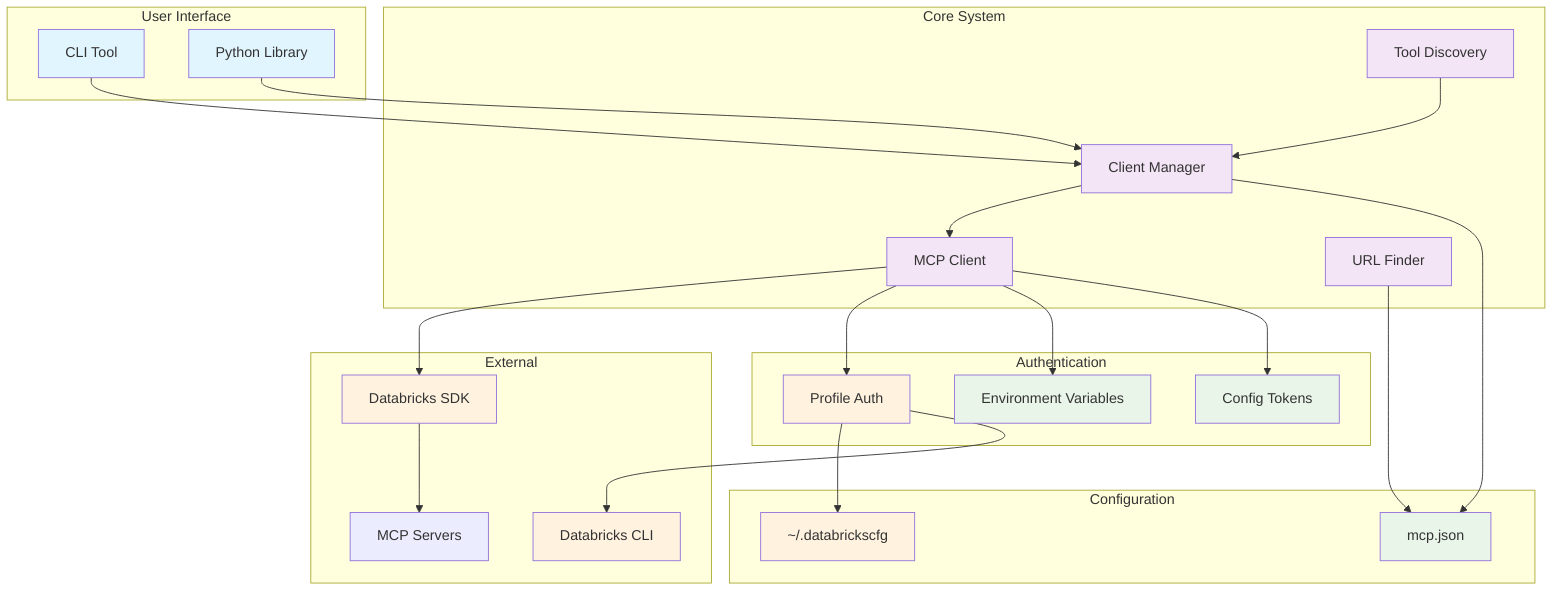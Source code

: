 graph TB
    subgraph "User Interface"
        CLI[CLI Tool]
        LIB[Python Library]
    end
    
    subgraph "Core System"
        MGR[Client Manager]
        CLIENT[MCP Client]
        DISCOVER[Tool Discovery]
        URL_FINDER[URL Finder]
    end
    
    subgraph "Authentication"
        PROFILE[Profile Auth]
        ENV[Environment Variables]
        CONFIG_TOKENS[Config Tokens]
    end
    
    subgraph "Configuration"
        CONFIG[mcp.json]
        PROFILE_CONFIG[~/.databrickscfg]
    end
    
    subgraph "External"
        SDK[Databricks SDK]
        MCP[MCP Servers]
        CLI_AUTH[Databricks CLI]
    end
    
    CLI --> MGR
    LIB --> MGR
    MGR --> CLIENT
    DISCOVER --> MGR
    URL_FINDER --> CONFIG
    CLIENT --> SDK
    SDK --> MCP
    MGR --> CONFIG
    CLIENT --> PROFILE
    CLIENT --> ENV
    CLIENT --> CONFIG_TOKENS
    PROFILE --> PROFILE_CONFIG
    PROFILE --> CLI_AUTH
    
    style CLI fill:#e1f5fe
    style LIB fill:#e1f5fe
    style MGR fill:#f3e5f5
    style CLIENT fill:#f3e5f5
    style DISCOVER fill:#f3e5f5
    style URL_FINDER fill:#f3e5f5
    style CONFIG fill:#e8f5e8
    style PROFILE fill:#fff3e0
    style ENV fill:#e8f5e8
    style CONFIG_TOKENS fill:#e8f5e8
    style PROFILE_CONFIG fill:#fff3e0
    style SDK fill:#fff3e0
    style CLI_AUTH fill:#fff3e0